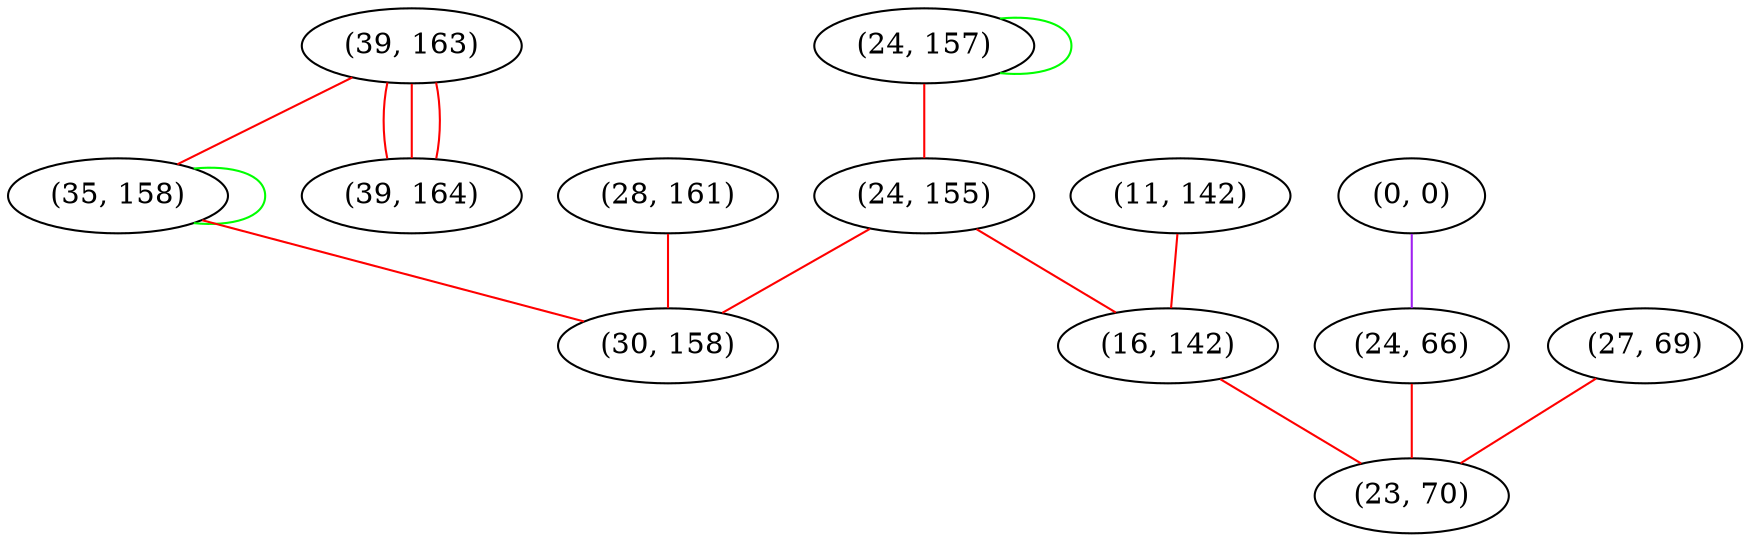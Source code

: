 graph "" {
"(39, 163)";
"(0, 0)";
"(24, 157)";
"(24, 155)";
"(27, 69)";
"(35, 158)";
"(39, 164)";
"(28, 161)";
"(24, 66)";
"(11, 142)";
"(30, 158)";
"(16, 142)";
"(23, 70)";
"(39, 163)" -- "(39, 164)"  [color=red, key=0, weight=1];
"(39, 163)" -- "(39, 164)"  [color=red, key=1, weight=1];
"(39, 163)" -- "(39, 164)"  [color=red, key=2, weight=1];
"(39, 163)" -- "(35, 158)"  [color=red, key=0, weight=1];
"(0, 0)" -- "(24, 66)"  [color=purple, key=0, weight=4];
"(24, 157)" -- "(24, 155)"  [color=red, key=0, weight=1];
"(24, 157)" -- "(24, 157)"  [color=green, key=0, weight=2];
"(24, 155)" -- "(16, 142)"  [color=red, key=0, weight=1];
"(24, 155)" -- "(30, 158)"  [color=red, key=0, weight=1];
"(27, 69)" -- "(23, 70)"  [color=red, key=0, weight=1];
"(35, 158)" -- "(35, 158)"  [color=green, key=0, weight=2];
"(35, 158)" -- "(30, 158)"  [color=red, key=0, weight=1];
"(28, 161)" -- "(30, 158)"  [color=red, key=0, weight=1];
"(24, 66)" -- "(23, 70)"  [color=red, key=0, weight=1];
"(11, 142)" -- "(16, 142)"  [color=red, key=0, weight=1];
"(16, 142)" -- "(23, 70)"  [color=red, key=0, weight=1];
}
